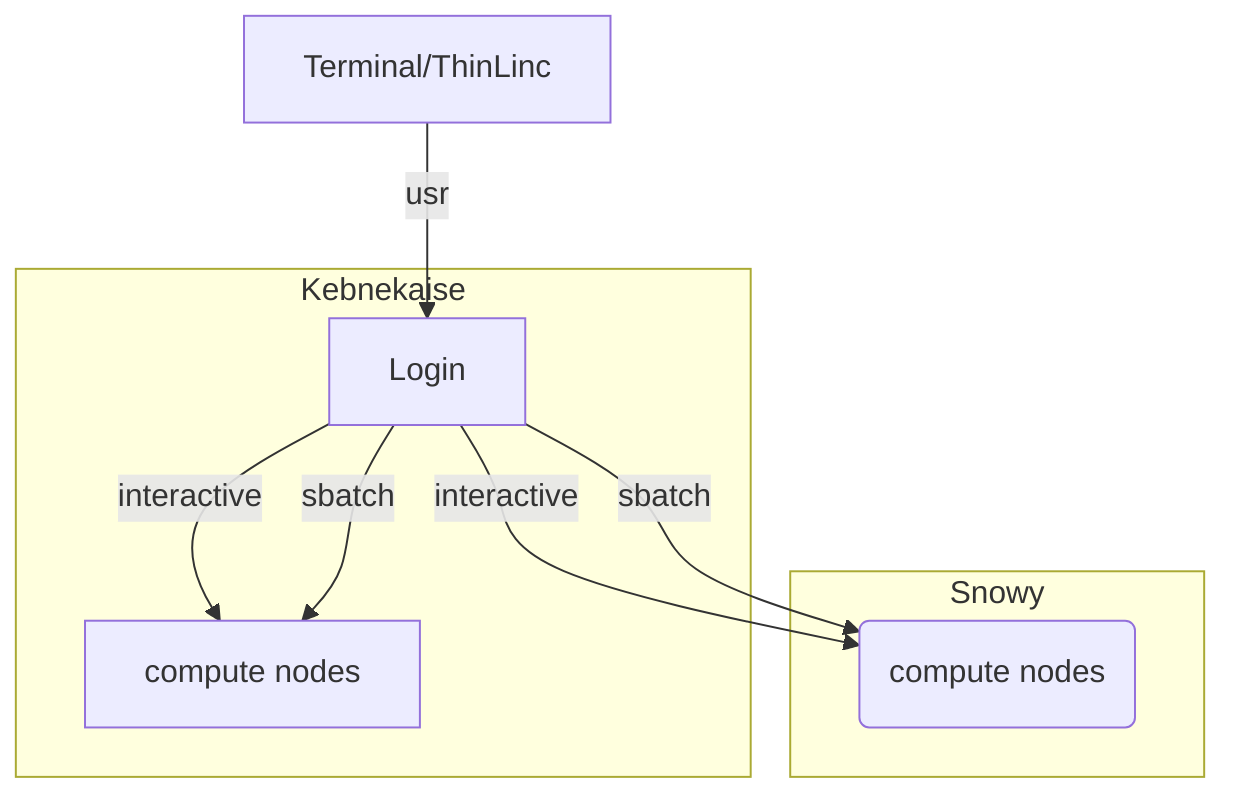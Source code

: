 graph TB

  Node1 -- interactive --> SubGraph2Flow
  Node1 -- sbatch --> SubGraph2Flow
  subgraph "Snowy"
  SubGraph2Flow(compute nodes) 
        end

        Terminal/ThinLinc -- usr --> Node1
        

        subgraph "Kebnekaise"
        Node1[Login] -- interactive --> Node2[compute nodes]
        Node1 -- sbatch --> Node2
        end